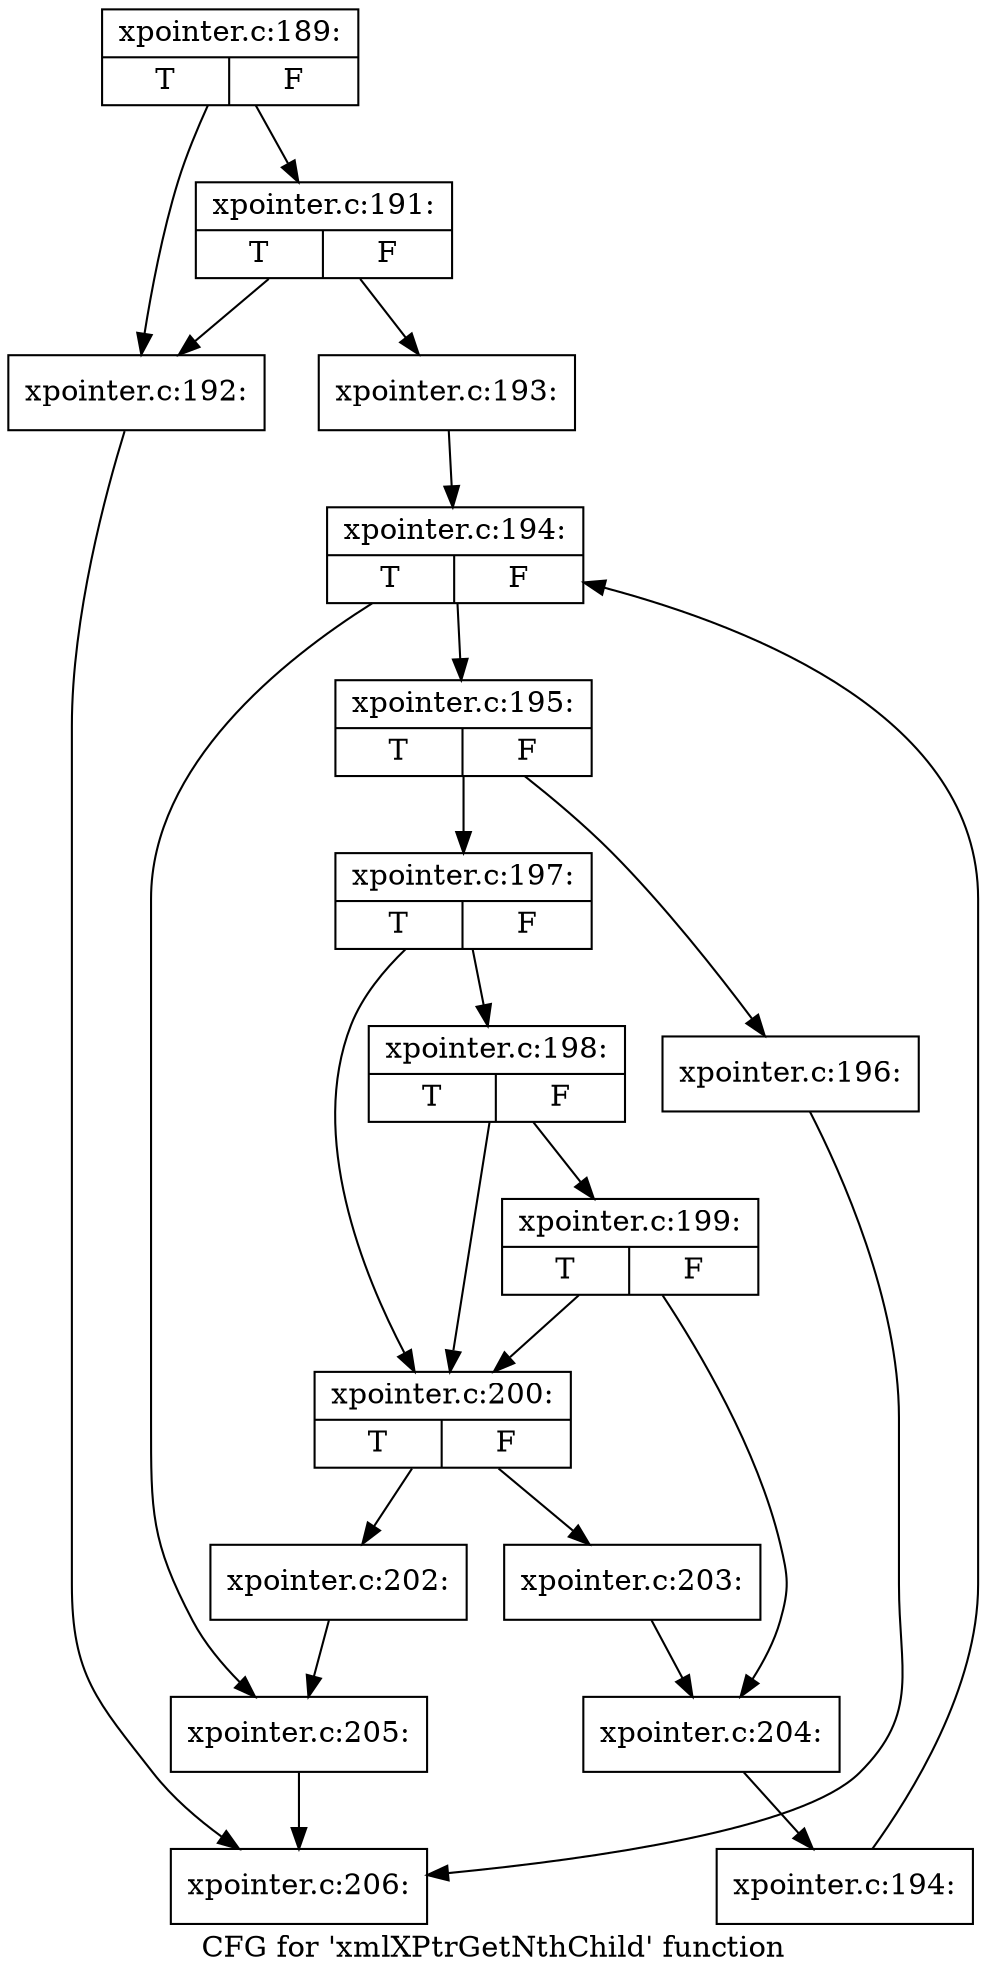 digraph "CFG for 'xmlXPtrGetNthChild' function" {
	label="CFG for 'xmlXPtrGetNthChild' function";

	Node0x55f690544f30 [shape=record,label="{xpointer.c:189:|{<s0>T|<s1>F}}"];
	Node0x55f690544f30 -> Node0x55f690549d60;
	Node0x55f690544f30 -> Node0x55f690549e00;
	Node0x55f690549e00 [shape=record,label="{xpointer.c:191:|{<s0>T|<s1>F}}"];
	Node0x55f690549e00 -> Node0x55f690549d60;
	Node0x55f690549e00 -> Node0x55f690549db0;
	Node0x55f690549d60 [shape=record,label="{xpointer.c:192:}"];
	Node0x55f690549d60 -> Node0x55f690544f80;
	Node0x55f690549db0 [shape=record,label="{xpointer.c:193:}"];
	Node0x55f690549db0 -> Node0x55f69054a910;
	Node0x55f69054a910 [shape=record,label="{xpointer.c:194:|{<s0>T|<s1>F}}"];
	Node0x55f69054a910 -> Node0x55f69054abf0;
	Node0x55f69054a910 -> Node0x55f69054a7b0;
	Node0x55f69054abf0 [shape=record,label="{xpointer.c:195:|{<s0>T|<s1>F}}"];
	Node0x55f69054abf0 -> Node0x55f69054af90;
	Node0x55f69054abf0 -> Node0x55f69054afe0;
	Node0x55f69054af90 [shape=record,label="{xpointer.c:196:}"];
	Node0x55f69054af90 -> Node0x55f690544f80;
	Node0x55f69054afe0 [shape=record,label="{xpointer.c:197:|{<s0>T|<s1>F}}"];
	Node0x55f69054afe0 -> Node0x55f69054b3f0;
	Node0x55f69054afe0 -> Node0x55f69054b510;
	Node0x55f69054b510 [shape=record,label="{xpointer.c:198:|{<s0>T|<s1>F}}"];
	Node0x55f69054b510 -> Node0x55f69054b3f0;
	Node0x55f69054b510 -> Node0x55f69054b490;
	Node0x55f69054b490 [shape=record,label="{xpointer.c:199:|{<s0>T|<s1>F}}"];
	Node0x55f69054b490 -> Node0x55f69054b3f0;
	Node0x55f69054b490 -> Node0x55f69054b440;
	Node0x55f69054b3f0 [shape=record,label="{xpointer.c:200:|{<s0>T|<s1>F}}"];
	Node0x55f69054b3f0 -> Node0x55f69054c150;
	Node0x55f69054b3f0 -> Node0x55f69054c1a0;
	Node0x55f69054c150 [shape=record,label="{xpointer.c:202:}"];
	Node0x55f69054c150 -> Node0x55f69054a7b0;
	Node0x55f69054c1a0 [shape=record,label="{xpointer.c:203:}"];
	Node0x55f69054c1a0 -> Node0x55f69054b440;
	Node0x55f69054b440 [shape=record,label="{xpointer.c:204:}"];
	Node0x55f69054b440 -> Node0x55f69054ab60;
	Node0x55f69054ab60 [shape=record,label="{xpointer.c:194:}"];
	Node0x55f69054ab60 -> Node0x55f69054a910;
	Node0x55f69054a7b0 [shape=record,label="{xpointer.c:205:}"];
	Node0x55f69054a7b0 -> Node0x55f690544f80;
	Node0x55f690544f80 [shape=record,label="{xpointer.c:206:}"];
}
